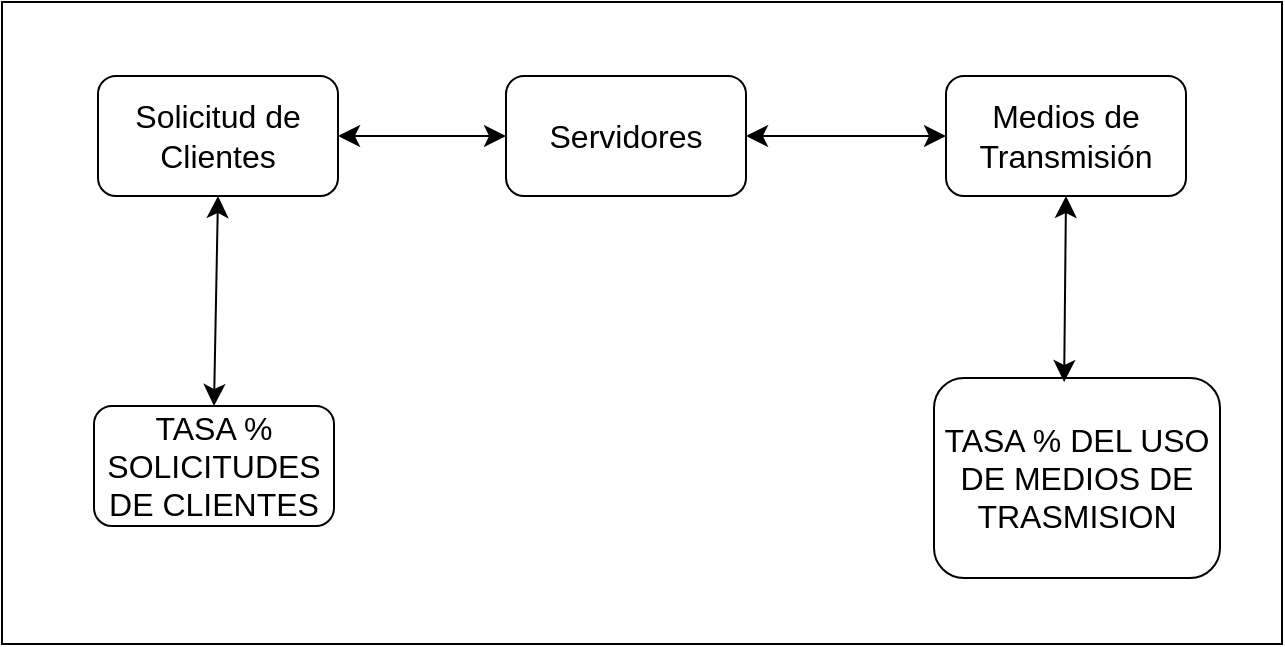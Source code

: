<mxfile version="21.7.2" type="github">
  <diagram name="Página-1" id="qlV0NotxAdIq0pxh73rS">
    <mxGraphModel dx="1672" dy="513" grid="0" gridSize="10" guides="1" tooltips="1" connect="1" arrows="1" fold="1" page="0" pageScale="1" pageWidth="827" pageHeight="1169" math="0" shadow="0">
      <root>
        <mxCell id="0" />
        <mxCell id="1" parent="0" />
        <mxCell id="4LNo2_8gGkQybe7jXva_-12" value="" style="rounded=0;whiteSpace=wrap;html=1;fontSize=16;" vertex="1" parent="1">
          <mxGeometry x="-517" y="125" width="640" height="321" as="geometry" />
        </mxCell>
        <mxCell id="4LNo2_8gGkQybe7jXva_-2" value="Medios de Transmisión" style="rounded=1;whiteSpace=wrap;html=1;fontSize=16;" vertex="1" parent="1">
          <mxGeometry x="-45" y="162" width="120" height="60" as="geometry" />
        </mxCell>
        <mxCell id="4LNo2_8gGkQybe7jXva_-3" value="Servidores" style="rounded=1;whiteSpace=wrap;html=1;fontSize=16;" vertex="1" parent="1">
          <mxGeometry x="-265" y="162" width="120" height="60" as="geometry" />
        </mxCell>
        <mxCell id="4LNo2_8gGkQybe7jXva_-4" value="Solicitud de Clientes" style="rounded=1;whiteSpace=wrap;html=1;fontSize=16;" vertex="1" parent="1">
          <mxGeometry x="-469" y="162" width="120" height="60" as="geometry" />
        </mxCell>
        <mxCell id="4LNo2_8gGkQybe7jXva_-6" value="TASA % SOLICITUDES DE CLIENTES" style="rounded=1;whiteSpace=wrap;html=1;fontSize=16;" vertex="1" parent="1">
          <mxGeometry x="-471" y="327" width="120" height="60" as="geometry" />
        </mxCell>
        <mxCell id="4LNo2_8gGkQybe7jXva_-7" value="TASA % DEL USO DE MEDIOS DE TRASMISION&lt;br&gt;" style="rounded=1;whiteSpace=wrap;html=1;fontSize=16;" vertex="1" parent="1">
          <mxGeometry x="-51" y="313" width="143" height="100" as="geometry" />
        </mxCell>
        <mxCell id="4LNo2_8gGkQybe7jXva_-8" value="" style="endArrow=classic;startArrow=classic;html=1;rounded=0;fontSize=12;startSize=8;endSize=8;curved=1;exitX=1;exitY=0.5;exitDx=0;exitDy=0;entryX=0;entryY=0.5;entryDx=0;entryDy=0;" edge="1" parent="1" source="4LNo2_8gGkQybe7jXva_-4" target="4LNo2_8gGkQybe7jXva_-3">
          <mxGeometry width="50" height="50" relative="1" as="geometry">
            <mxPoint x="-277" y="294" as="sourcePoint" />
            <mxPoint x="-227" y="244" as="targetPoint" />
          </mxGeometry>
        </mxCell>
        <mxCell id="4LNo2_8gGkQybe7jXva_-9" value="" style="endArrow=classic;startArrow=classic;html=1;rounded=0;fontSize=12;startSize=8;endSize=8;curved=1;exitX=1;exitY=0.5;exitDx=0;exitDy=0;entryX=0;entryY=0.5;entryDx=0;entryDy=0;" edge="1" parent="1" source="4LNo2_8gGkQybe7jXva_-3" target="4LNo2_8gGkQybe7jXva_-2">
          <mxGeometry width="50" height="50" relative="1" as="geometry">
            <mxPoint x="-140" y="201" as="sourcePoint" />
            <mxPoint x="-56" y="193" as="targetPoint" />
          </mxGeometry>
        </mxCell>
        <mxCell id="4LNo2_8gGkQybe7jXva_-10" value="" style="endArrow=classic;startArrow=classic;html=1;rounded=0;fontSize=12;startSize=8;endSize=8;curved=1;entryX=0.5;entryY=1;entryDx=0;entryDy=0;exitX=0.5;exitY=0;exitDx=0;exitDy=0;" edge="1" parent="1" source="4LNo2_8gGkQybe7jXva_-6" target="4LNo2_8gGkQybe7jXva_-4">
          <mxGeometry width="50" height="50" relative="1" as="geometry">
            <mxPoint x="-414" y="324" as="sourcePoint" />
            <mxPoint x="-364" y="274" as="targetPoint" />
          </mxGeometry>
        </mxCell>
        <mxCell id="4LNo2_8gGkQybe7jXva_-11" value="" style="endArrow=classic;startArrow=classic;html=1;rounded=0;fontSize=12;startSize=8;endSize=8;curved=1;entryX=0.5;entryY=1;entryDx=0;entryDy=0;exitX=0.455;exitY=0.02;exitDx=0;exitDy=0;exitPerimeter=0;" edge="1" parent="1" source="4LNo2_8gGkQybe7jXva_-7" target="4LNo2_8gGkQybe7jXva_-2">
          <mxGeometry width="50" height="50" relative="1" as="geometry">
            <mxPoint x="5" y="346" as="sourcePoint" />
            <mxPoint x="7" y="241" as="targetPoint" />
          </mxGeometry>
        </mxCell>
      </root>
    </mxGraphModel>
  </diagram>
</mxfile>
